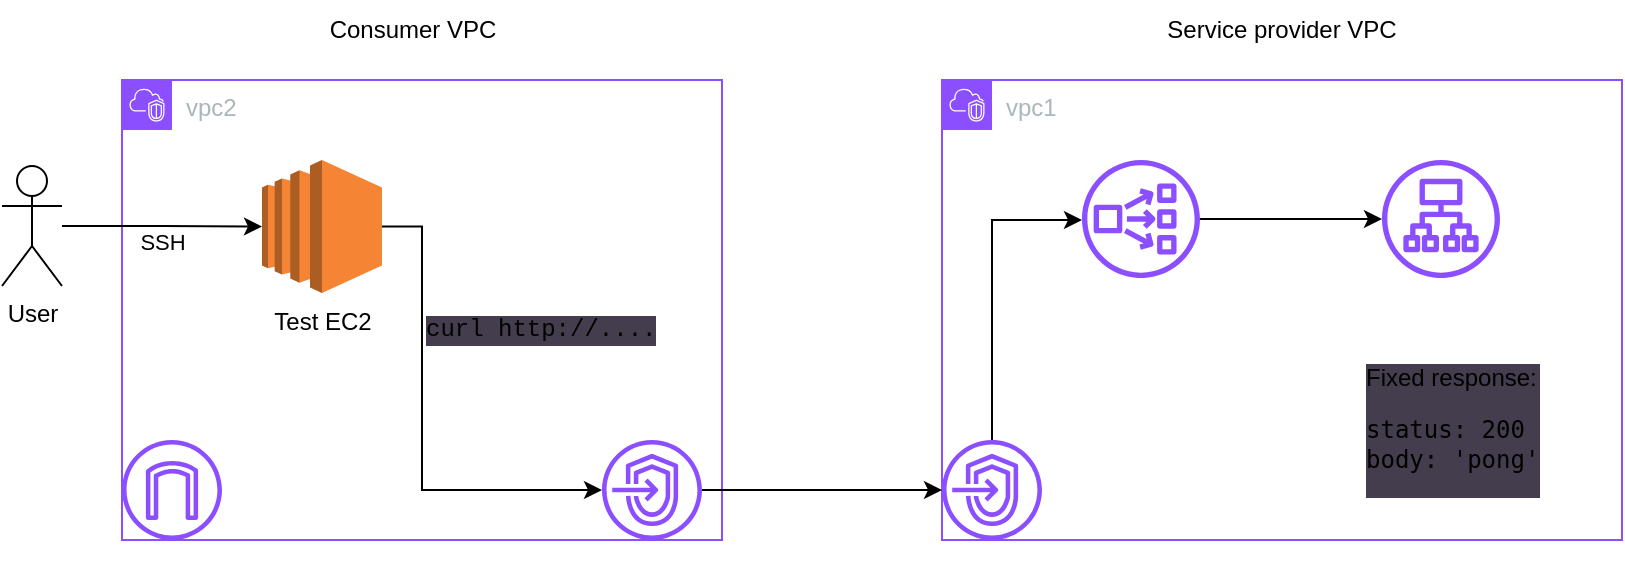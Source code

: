 <mxfile version="24.1.0" type="device">
  <diagram id="hchQVulWyjQtPE29ryah" name="Page-1">
    <mxGraphModel dx="1026" dy="663" grid="1" gridSize="10" guides="1" tooltips="1" connect="1" arrows="1" fold="1" page="1" pageScale="1" pageWidth="827" pageHeight="1169" math="0" shadow="0">
      <root>
        <mxCell id="0" />
        <mxCell id="1" parent="0" />
        <mxCell id="RweY4RriQUR_QzPmjUeY-1" value="vpc2" style="points=[[0,0],[0.25,0],[0.5,0],[0.75,0],[1,0],[1,0.25],[1,0.5],[1,0.75],[1,1],[0.75,1],[0.5,1],[0.25,1],[0,1],[0,0.75],[0,0.5],[0,0.25]];outlineConnect=0;gradientColor=none;html=1;whiteSpace=wrap;fontSize=12;fontStyle=0;container=1;pointerEvents=0;collapsible=0;recursiveResize=0;shape=mxgraph.aws4.group;grIcon=mxgraph.aws4.group_vpc2;strokeColor=#8C4FFF;fillColor=none;verticalAlign=top;align=left;spacingLeft=30;fontColor=#AAB7B8;dashed=0;" parent="1" vertex="1">
          <mxGeometry x="70" y="150" width="300" height="230" as="geometry" />
        </mxCell>
        <mxCell id="RweY4RriQUR_QzPmjUeY-16" style="edgeStyle=orthogonalEdgeStyle;rounded=0;orthogonalLoop=1;jettySize=auto;html=1;exitX=1;exitY=0.5;exitDx=0;exitDy=0;exitPerimeter=0;" parent="RweY4RriQUR_QzPmjUeY-1" source="RweY4RriQUR_QzPmjUeY-10" target="RweY4RriQUR_QzPmjUeY-11" edge="1">
          <mxGeometry relative="1" as="geometry">
            <Array as="points">
              <mxPoint x="150" y="73" />
              <mxPoint x="150" y="205" />
            </Array>
          </mxGeometry>
        </mxCell>
        <mxCell id="RweY4RriQUR_QzPmjUeY-10" value="Test EC2" style="outlineConnect=0;dashed=0;verticalLabelPosition=bottom;verticalAlign=top;align=center;html=1;shape=mxgraph.aws3.ec2;fillColor=#F58534;gradientColor=none;" parent="RweY4RriQUR_QzPmjUeY-1" vertex="1">
          <mxGeometry x="70" y="40" width="60" height="66.5" as="geometry" />
        </mxCell>
        <mxCell id="RweY4RriQUR_QzPmjUeY-11" value="VPC Endpoint" style="sketch=0;outlineConnect=0;fontColor=#FFFFFF;gradientColor=none;fillColor=#8C4FFF;strokeColor=none;dashed=0;verticalLabelPosition=bottom;verticalAlign=top;align=center;html=1;fontSize=12;fontStyle=0;aspect=fixed;pointerEvents=1;shape=mxgraph.aws4.endpoints;" parent="RweY4RriQUR_QzPmjUeY-1" vertex="1">
          <mxGeometry x="240" y="180" width="50" height="50" as="geometry" />
        </mxCell>
        <mxCell id="RweY4RriQUR_QzPmjUeY-17" value="Internet gateway" style="sketch=0;outlineConnect=0;fontColor=#FFFFFF;gradientColor=none;fillColor=#8C4FFF;strokeColor=none;dashed=0;verticalLabelPosition=bottom;verticalAlign=top;align=center;html=1;fontSize=12;fontStyle=0;aspect=fixed;pointerEvents=1;shape=mxgraph.aws4.internet_gateway;" parent="RweY4RriQUR_QzPmjUeY-1" vertex="1">
          <mxGeometry y="180" width="50" height="50" as="geometry" />
        </mxCell>
        <mxCell id="RweY4RriQUR_QzPmjUeY-25" value="curl http://...." style="text;html=1;align=left;verticalAlign=middle;whiteSpace=wrap;rounded=0;labelBackgroundColor=#443d4d;fontFamily=Courier New;" parent="RweY4RriQUR_QzPmjUeY-1" vertex="1">
          <mxGeometry x="150" y="100" width="150" height="50" as="geometry" />
        </mxCell>
        <mxCell id="RweY4RriQUR_QzPmjUeY-2" value="vpc1" style="points=[[0,0],[0.25,0],[0.5,0],[0.75,0],[1,0],[1,0.25],[1,0.5],[1,0.75],[1,1],[0.75,1],[0.5,1],[0.25,1],[0,1],[0,0.75],[0,0.5],[0,0.25]];outlineConnect=0;gradientColor=none;html=1;whiteSpace=wrap;fontSize=12;fontStyle=0;container=1;pointerEvents=0;collapsible=0;recursiveResize=0;shape=mxgraph.aws4.group;grIcon=mxgraph.aws4.group_vpc2;strokeColor=#8C4FFF;fillColor=none;verticalAlign=top;align=left;spacingLeft=30;fontColor=#AAB7B8;dashed=0;" parent="1" vertex="1">
          <mxGeometry x="480" y="150" width="340" height="230" as="geometry" />
        </mxCell>
        <mxCell id="RweY4RriQUR_QzPmjUeY-8" style="edgeStyle=orthogonalEdgeStyle;rounded=0;orthogonalLoop=1;jettySize=auto;html=1;" parent="RweY4RriQUR_QzPmjUeY-2" source="RweY4RriQUR_QzPmjUeY-6" target="RweY4RriQUR_QzPmjUeY-7" edge="1">
          <mxGeometry relative="1" as="geometry" />
        </mxCell>
        <mxCell id="RweY4RriQUR_QzPmjUeY-6" value="Network Load Balancer" style="sketch=0;outlineConnect=0;fontColor=#FFFFFF;gradientColor=none;fillColor=#8C4FFF;strokeColor=none;dashed=0;verticalLabelPosition=bottom;verticalAlign=top;align=center;html=1;fontSize=12;fontStyle=0;aspect=fixed;pointerEvents=1;shape=mxgraph.aws4.network_load_balancer;" parent="RweY4RriQUR_QzPmjUeY-2" vertex="1">
          <mxGeometry x="70" y="40" width="59" height="59" as="geometry" />
        </mxCell>
        <mxCell id="RweY4RriQUR_QzPmjUeY-7" value="Application Load Balancer" style="sketch=0;outlineConnect=0;fontColor=#FFFFFF;gradientColor=none;fillColor=#8C4FFF;strokeColor=none;dashed=0;verticalLabelPosition=bottom;verticalAlign=top;align=center;html=1;fontSize=12;fontStyle=0;aspect=fixed;pointerEvents=1;shape=mxgraph.aws4.application_load_balancer;" parent="RweY4RriQUR_QzPmjUeY-2" vertex="1">
          <mxGeometry x="220" y="40" width="59" height="59" as="geometry" />
        </mxCell>
        <mxCell id="RweY4RriQUR_QzPmjUeY-14" style="edgeStyle=orthogonalEdgeStyle;rounded=0;orthogonalLoop=1;jettySize=auto;html=1;" parent="RweY4RriQUR_QzPmjUeY-2" source="RweY4RriQUR_QzPmjUeY-12" target="RweY4RriQUR_QzPmjUeY-6" edge="1">
          <mxGeometry relative="1" as="geometry">
            <Array as="points">
              <mxPoint x="25" y="70" />
            </Array>
          </mxGeometry>
        </mxCell>
        <mxCell id="RweY4RriQUR_QzPmjUeY-12" value="VPC Endpoint Service" style="sketch=0;outlineConnect=0;fontColor=#FFFFFF;gradientColor=none;fillColor=#8C4FFF;strokeColor=none;dashed=0;verticalLabelPosition=bottom;verticalAlign=top;align=center;html=1;fontSize=12;fontStyle=0;aspect=fixed;pointerEvents=1;shape=mxgraph.aws4.endpoints;" parent="RweY4RriQUR_QzPmjUeY-2" vertex="1">
          <mxGeometry y="180" width="50" height="50" as="geometry" />
        </mxCell>
        <mxCell id="RweY4RriQUR_QzPmjUeY-15" value="Fixed response:&lt;pre&gt;status: 200&lt;br&gt;body: &#39;pong&#39;&lt;/pre&gt;" style="text;html=1;align=left;verticalAlign=middle;whiteSpace=wrap;rounded=0;labelBackgroundColor=#443d4d;" parent="RweY4RriQUR_QzPmjUeY-2" vertex="1">
          <mxGeometry x="210" y="150" width="108.5" height="50" as="geometry" />
        </mxCell>
        <mxCell id="RweY4RriQUR_QzPmjUeY-4" value="Consumer VPC" style="text;html=1;align=center;verticalAlign=middle;whiteSpace=wrap;rounded=0;" parent="1" vertex="1">
          <mxGeometry x="167.5" y="110" width="95" height="30" as="geometry" />
        </mxCell>
        <mxCell id="RweY4RriQUR_QzPmjUeY-5" value="Service provider VPC" style="text;html=1;align=center;verticalAlign=middle;whiteSpace=wrap;rounded=0;" parent="1" vertex="1">
          <mxGeometry x="586.25" y="110" width="127.5" height="30" as="geometry" />
        </mxCell>
        <mxCell id="RweY4RriQUR_QzPmjUeY-13" style="edgeStyle=orthogonalEdgeStyle;rounded=0;orthogonalLoop=1;jettySize=auto;html=1;" parent="1" source="RweY4RriQUR_QzPmjUeY-11" target="RweY4RriQUR_QzPmjUeY-12" edge="1">
          <mxGeometry relative="1" as="geometry" />
        </mxCell>
        <mxCell id="RweY4RriQUR_QzPmjUeY-19" value="User" style="shape=umlActor;verticalLabelPosition=bottom;verticalAlign=top;html=1;outlineConnect=0;" parent="1" vertex="1">
          <mxGeometry x="10" y="193" width="30" height="60" as="geometry" />
        </mxCell>
        <mxCell id="RweY4RriQUR_QzPmjUeY-22" style="edgeStyle=orthogonalEdgeStyle;rounded=0;orthogonalLoop=1;jettySize=auto;html=1;entryX=0;entryY=0.5;entryDx=0;entryDy=0;entryPerimeter=0;" parent="1" source="RweY4RriQUR_QzPmjUeY-19" target="RweY4RriQUR_QzPmjUeY-10" edge="1">
          <mxGeometry relative="1" as="geometry" />
        </mxCell>
        <mxCell id="RweY4RriQUR_QzPmjUeY-23" value="SSH" style="edgeLabel;html=1;align=center;verticalAlign=middle;resizable=0;points=[];" parent="RweY4RriQUR_QzPmjUeY-22" vertex="1" connectable="0">
          <mxGeometry x="0.382" y="-3" relative="1" as="geometry">
            <mxPoint x="-19" y="4" as="offset" />
          </mxGeometry>
        </mxCell>
      </root>
    </mxGraphModel>
  </diagram>
</mxfile>
